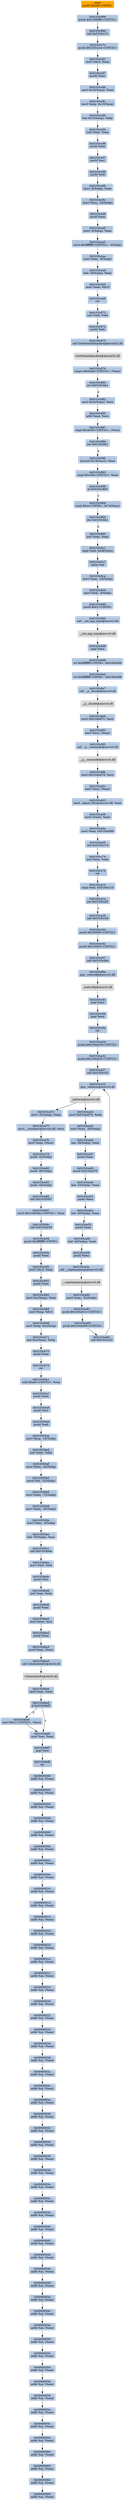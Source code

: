 digraph G {
node[shape=rectangle,style=filled,fillcolor=lightsteelblue,color=lightsteelblue]
bgcolor="transparent"
a0x0103c966pushl_0x28UINT8[label="start\npushl $0x28<UINT8>",color="lightgrey",fillcolor="orange"];
a0x0103c968pushl_0x1006ff0UINT32[label="0x0103c968\npushl $0x1006ff0<UINT32>"];
a0x0103c96dcall_0x0103cc7c[label="0x0103c96d\ncall 0x0103cc7c"];
a0x0103cc7cpushl_0x103ccceUINT32[label="0x0103cc7c\npushl $0x103ccce<UINT32>"];
a0x0103cc81movl_fs_0_eax[label="0x0103cc81\nmovl %fs:0, %eax"];
a0x0103cc87pushl_eax[label="0x0103cc87\npushl %eax"];
a0x0103cc88movl_0x10esp__eax[label="0x0103cc88\nmovl 0x10(%esp), %eax"];
a0x0103cc8cmovl_ebp_0x10esp_[label="0x0103cc8c\nmovl %ebp, 0x10(%esp)"];
a0x0103cc90leal_0x10esp__ebp[label="0x0103cc90\nleal 0x10(%esp), %ebp"];
a0x0103cc94subl_eax_esp[label="0x0103cc94\nsubl %eax, %esp"];
a0x0103cc96pushl_ebx[label="0x0103cc96\npushl %ebx"];
a0x0103cc97pushl_esi[label="0x0103cc97\npushl %esi"];
a0x0103cc98pushl_edi[label="0x0103cc98\npushl %edi"];
a0x0103cc99movl__8ebp__eax[label="0x0103cc99\nmovl -8(%ebp), %eax"];
a0x0103cc9cmovl_esp__24ebp_[label="0x0103cc9c\nmovl %esp, -24(%ebp)"];
a0x0103cc9fpushl_eax[label="0x0103cc9f\npushl %eax"];
a0x0103cca0movl__4ebp__eax[label="0x0103cca0\nmovl -4(%ebp), %eax"];
a0x0103cca3movl_0xffffffffUINT32__4ebp_[label="0x0103cca3\nmovl $0xffffffff<UINT32>, -4(%ebp)"];
a0x0103ccaamovl_eax__8ebp_[label="0x0103ccaa\nmovl %eax, -8(%ebp)"];
a0x0103ccadleal__16ebp__eax[label="0x0103ccad\nleal -16(%ebp), %eax"];
a0x0103ccb0movl_eax_fs_0[label="0x0103ccb0\nmovl %eax, %fs:0"];
a0x0103ccb6ret[label="0x0103ccb6\nret"];
a0x0103c972xorl_edi_edi[label="0x0103c972\nxorl %edi, %edi"];
a0x0103c974pushl_edi[label="0x0103c974\npushl %edi"];
a0x0103c975call_GetModuleHandleA_kernel32_dll[label="0x0103c975\ncall GetModuleHandleA@kernel32.dll"];
GetModuleHandleA_kernel32_dll[label="GetModuleHandleA@kernel32.dll",color="lightgrey",fillcolor="lightgrey"];
a0x0103c97bcmpw_0x5a4dUINT16_eax_[label="0x0103c97b\ncmpw $0x5a4d<UINT16>, (%eax)"];
a0x0103c980jne_0x0103c9a1[label="0x0103c980\njne 0x0103c9a1"];
a0x0103c982movl_0x3ceax__ecx[label="0x0103c982\nmovl 0x3c(%eax), %ecx"];
a0x0103c985addl_eax_ecx[label="0x0103c985\naddl %eax, %ecx"];
a0x0103c987cmpl_0x4550UINT32_ecx_[label="0x0103c987\ncmpl $0x4550<UINT32>, (%ecx)"];
a0x0103c98djne_0x0103c9a1[label="0x0103c98d\njne 0x0103c9a1"];
a0x0103c98fmovzwl_0x18ecx__eax[label="0x0103c98f\nmovzwl 0x18(%ecx), %eax"];
a0x0103c993cmpl_0x10bUINT32_eax[label="0x0103c993\ncmpl $0x10b<UINT32>, %eax"];
a0x0103c998je_0x0103c9b9[label="0x0103c998\nje 0x0103c9b9"];
a0x0103c9b9cmpl_0xeUINT8_0x74ecx_[label="0x0103c9b9\ncmpl $0xe<UINT8>, 0x74(%ecx)"];
a0x0103c9bdjbe_0x0103c9a1[label="0x0103c9bd\njbe 0x0103c9a1"];
a0x0103c9bfxorl_eax_eax[label="0x0103c9bf\nxorl %eax, %eax"];
a0x0103c9c1cmpl_edi_0xe8ecx_[label="0x0103c9c1\ncmpl %edi, 0xe8(%ecx)"];
a0x0103c9c7setne_al[label="0x0103c9c7\nsetne %al"];
a0x0103c9camovl_eax__28ebp_[label="0x0103c9ca\nmovl %eax, -28(%ebp)"];
a0x0103c9cdmovl_edi__4ebp_[label="0x0103c9cd\nmovl %edi, -4(%ebp)"];
a0x0103c9d0pushl_0x1UINT8[label="0x0103c9d0\npushl $0x1<UINT8>"];
a0x0103c9d2call___set_app_type_msvcrt_dll[label="0x0103c9d2\ncall __set_app_type@msvcrt.dll"];
a__set_app_type_msvcrt_dll[label="__set_app_type@msvcrt.dll",color="lightgrey",fillcolor="lightgrey"];
a0x0103c9d8popl_ecx[label="0x0103c9d8\npopl %ecx"];
a0x0103c9d9orl_0xffffffffUINT8_0x0104a584[label="0x0103c9d9\norl $0xffffffff<UINT8>, 0x0104a584"];
a0x0103c9e0orl_0xffffffffUINT8_0x0104a588[label="0x0103c9e0\norl $0xffffffff<UINT8>, 0x0104a588"];
a0x0103c9e7call___p__fmode_msvcrt_dll[label="0x0103c9e7\ncall __p__fmode@msvcrt.dll"];
a__p__fmode_msvcrt_dll[label="__p__fmode@msvcrt.dll",color="lightgrey",fillcolor="lightgrey"];
a0x0103c9edmovl_0x0104a57c_ecx[label="0x0103c9ed\nmovl 0x0104a57c, %ecx"];
a0x0103c9f3movl_ecx_eax_[label="0x0103c9f3\nmovl %ecx, (%eax)"];
a0x0103c9f5call___p__commode_msvcrt_dll[label="0x0103c9f5\ncall __p__commode@msvcrt.dll"];
a__p__commode_msvcrt_dll[label="__p__commode@msvcrt.dll",color="lightgrey",fillcolor="lightgrey"];
a0x0103c9fbmovl_0x0104a578_ecx[label="0x0103c9fb\nmovl 0x0104a578, %ecx"];
a0x0103ca01movl_ecx_eax_[label="0x0103ca01\nmovl %ecx, (%eax)"];
a0x0103ca03movl__adjust_fdiv_msvcrt_dll_eax[label="0x0103ca03\nmovl _adjust_fdiv@msvcrt.dll, %eax"];
a0x0103ca08movl_eax__eax[label="0x0103ca08\nmovl (%eax), %eax"];
a0x0103ca0amovl_eax_0x0104a580[label="0x0103ca0a\nmovl %eax, 0x0104a580"];
a0x0103ca0fcall_0x0103cc74[label="0x0103ca0f\ncall 0x0103cc74"];
a0x0103cc74xorl_eax_eax[label="0x0103cc74\nxorl %eax, %eax"];
a0x0103cc76ret[label="0x0103cc76\nret"];
a0x0103ca14cmpl_edi_0x0104a110[label="0x0103ca14\ncmpl %edi, 0x0104a110"];
a0x0103ca1ajne_0x0103ca28[label="0x0103ca1a\njne 0x0103ca28"];
a0x0103ca28call_0x0103cc5d[label="0x0103ca28\ncall 0x0103cc5d"];
a0x0103cc5dpushl_0x30000UINT32[label="0x0103cc5d\npushl $0x30000<UINT32>"];
a0x0103cc62pushl_0x10000UINT32[label="0x0103cc62\npushl $0x10000<UINT32>"];
a0x0103cc67call_0x0103cdba[label="0x0103cc67\ncall 0x0103cdba"];
a0x0103cdbajmp__controlfp_msvcrt_dll[label="0x0103cdba\njmp _controlfp@msvcrt.dll"];
a_controlfp_msvcrt_dll[label="_controlfp@msvcrt.dll",color="lightgrey",fillcolor="lightgrey"];
a0x0103cc6cpopl_ecx[label="0x0103cc6c\npopl %ecx"];
a0x0103cc6dpopl_ecx[label="0x0103cc6d\npopl %ecx"];
a0x0103cc6eret[label="0x0103cc6e\nret"];
a0x0103ca2dpushl_0x104a024UINT32[label="0x0103ca2d\npushl $0x104a024<UINT32>"];
a0x0103ca32pushl_0x104a020UINT32[label="0x0103ca32\npushl $0x104a020<UINT32>"];
a0x0103ca37call_0x0103cc52[label="0x0103ca37\ncall 0x0103cc52"];
a0x0103cc52jmp__initterm_msvcrt_dll[label="0x0103cc52\njmp _initterm@msvcrt.dll"];
a_initterm_msvcrt_dll[label="_initterm@msvcrt.dll",color="lightgrey",fillcolor="lightgrey"];
a0x0103ca3cmovl_0x0104a574_eax[label="0x0103ca3c\nmovl 0x0104a574, %eax"];
a0x0103ca41movl_eax__36ebp_[label="0x0103ca41\nmovl %eax, -36(%ebp)"];
a0x0103ca44leal__36ebp__eax[label="0x0103ca44\nleal -36(%ebp), %eax"];
a0x0103ca47pushl_eax[label="0x0103ca47\npushl %eax"];
a0x0103ca48pushl_0x0104a570[label="0x0103ca48\npushl 0x0104a570"];
a0x0103ca4eleal__32ebp__eax[label="0x0103ca4e\nleal -32(%ebp), %eax"];
a0x0103ca51pushl_eax[label="0x0103ca51\npushl %eax"];
a0x0103ca52leal__40ebp__eax[label="0x0103ca52\nleal -40(%ebp), %eax"];
a0x0103ca55pushl_eax[label="0x0103ca55\npushl %eax"];
a0x0103ca56leal__44ebp__eax[label="0x0103ca56\nleal -44(%ebp), %eax"];
a0x0103ca59pushl_eax[label="0x0103ca59\npushl %eax"];
a0x0103ca5acall___wgetmainargs_msvcrt_dll[label="0x0103ca5a\ncall __wgetmainargs@msvcrt.dll"];
a__wgetmainargs_msvcrt_dll[label="__wgetmainargs@msvcrt.dll",color="lightgrey",fillcolor="lightgrey"];
a0x0103ca60movl_eax__52ebp_[label="0x0103ca60\nmovl %eax, -52(%ebp)"];
a0x0103ca63pushl_0x104a01cUINT32[label="0x0103ca63\npushl $0x104a01c<UINT32>"];
a0x0103ca68pushl_0x104a000UINT32[label="0x0103ca68\npushl $0x104a000<UINT32>"];
a0x0103ca6dcall_0x0103cc52[label="0x0103ca6d\ncall 0x0103cc52"];
a0x0103ca72movl__32ebp__eax[label="0x0103ca72\nmovl -32(%ebp), %eax"];
a0x0103ca75movl___winitenv_msvcrt_dll_ecx[label="0x0103ca75\nmovl __winitenv@msvcrt.dll, %ecx"];
a0x0103ca7bmovl_eax_ecx_[label="0x0103ca7b\nmovl %eax, (%ecx)"];
a0x0103ca7dpushl__32ebp_[label="0x0103ca7d\npushl -32(%ebp)"];
a0x0103ca80pushl__40ebp_[label="0x0103ca80\npushl -40(%ebp)"];
a0x0103ca83pushl__44ebp_[label="0x0103ca83\npushl -44(%ebp)"];
a0x0103ca86call_0x01035097[label="0x0103ca86\ncall 0x01035097"];
a0x01035097movl_0x10404faUINT32_eax[label="0x01035097\nmovl $0x10404fa<UINT32>, %eax"];
a0x0103509ccall_0x0103cb58[label="0x0103509c\ncall 0x0103cb58"];
a0x0103cb58pushl_0xffffffffUINT8[label="0x0103cb58\npushl $0xffffffff<UINT8>"];
a0x0103cb5apushl_eax[label="0x0103cb5a\npushl %eax"];
a0x0103cb5bmovl_fs_0_eax[label="0x0103cb5b\nmovl %fs:0, %eax"];
a0x0103cb61pushl_eax[label="0x0103cb61\npushl %eax"];
a0x0103cb62movl_0xcesp__eax[label="0x0103cb62\nmovl 0xc(%esp), %eax"];
a0x0103cb66movl_esp_fs_0[label="0x0103cb66\nmovl %esp, %fs:0"];
a0x0103cb6dmovl_ebp_0xcesp_[label="0x0103cb6d\nmovl %ebp, 0xc(%esp)"];
a0x0103cb71leal_0xcesp__ebp[label="0x0103cb71\nleal 0xc(%esp), %ebp"];
a0x0103cb75pushl_eax[label="0x0103cb75\npushl %eax"];
a0x0103cb76ret[label="0x0103cb76\nret"];
a0x010350a1subl_0xe0UINT32_esp[label="0x010350a1\nsubl $0xe0<UINT32>, %esp"];
a0x010350a7pushl_ebx[label="0x010350a7\npushl %ebx"];
a0x010350a8pushl_esi[label="0x010350a8\npushl %esi"];
a0x010350a9pushl_edi[label="0x010350a9\npushl %edi"];
a0x010350aamovl_esp__16ebp_[label="0x010350aa\nmovl %esp, -16(%ebp)"];
a0x010350adxorl_ebx_ebx[label="0x010350ad\nxorl %ebx, %ebx"];
a0x010350afmovl_ebx__44ebp_[label="0x010350af\nmovl %ebx, -44(%ebp)"];
a0x010350b2movb_bl__52ebp_[label="0x010350b2\nmovb %bl, -52(%ebp)"];
a0x010350b5movl_ebx__72ebp_[label="0x010350b5\nmovl %ebx, -72(%ebp)"];
a0x010350b8movl_ebx__20ebp_[label="0x010350b8\nmovl %ebx, -20(%ebp)"];
a0x010350bbmovl_ebx__4ebp_[label="0x010350bb\nmovl %ebx, -4(%ebp)"];
a0x010350beleal__76ebp__ecx[label="0x010350be\nleal -76(%ebp), %ecx"];
a0x010350c1call_0x01034bda[label="0x010350c1\ncall 0x01034bda"];
a0x01034bdamovl_edi_edi[label="0x01034bda\nmovl %edi, %edi"];
a0x01034bdcpushl_esi[label="0x01034bdc\npushl %esi"];
a0x01034bddxorl_eax_eax[label="0x01034bdd\nxorl %eax, %eax"];
a0x01034bdfpushl_eax[label="0x01034bdf\npushl %eax"];
a0x01034be0movl_ecx_esi[label="0x01034be0\nmovl %ecx, %esi"];
a0x01034be2pushl_eax[label="0x01034be2\npushl %eax"];
a0x01034be3movl_eax_esi_[label="0x01034be3\nmovl %eax, (%esi)"];
a0x01034be5call_CoInitializeEx_ole32_dll[label="0x01034be5\ncall CoInitializeEx@ole32.dll"];
CoInitializeEx_ole32_dll[label="CoInitializeEx@ole32.dll",color="lightgrey",fillcolor="lightgrey"];
a0x01034bebtestl_eax_eax[label="0x01034beb\ntestl %eax, %eax"];
a0x01034bedjl_0x01034bf5[label="0x01034bed\njl 0x01034bf5"];
a0x01034befmovl_0x1UINT32_esi_[label="0x01034bef\nmovl $0x1<UINT32>, (%esi)"];
a0x01034bf5movl_esi_eax[label="0x01034bf5\nmovl %esi, %eax"];
a0x01034bf7popl_esi[label="0x01034bf7\npopl %esi"];
a0x01034bf8ret[label="0x01034bf8\nret"];
a0x00000000addb_al_eax_[label="0x00000000\naddb %al, (%eax)"];
a0x00000002addb_al_eax_[label="0x00000002\naddb %al, (%eax)"];
a0x00000004addb_al_eax_[label="0x00000004\naddb %al, (%eax)"];
a0x00000006addb_al_eax_[label="0x00000006\naddb %al, (%eax)"];
a0x00000008addb_al_eax_[label="0x00000008\naddb %al, (%eax)"];
a0x0000000aaddb_al_eax_[label="0x0000000a\naddb %al, (%eax)"];
a0x0000000caddb_al_eax_[label="0x0000000c\naddb %al, (%eax)"];
a0x0000000eaddb_al_eax_[label="0x0000000e\naddb %al, (%eax)"];
a0x00000010addb_al_eax_[label="0x00000010\naddb %al, (%eax)"];
a0x00000012addb_al_eax_[label="0x00000012\naddb %al, (%eax)"];
a0x00000014addb_al_eax_[label="0x00000014\naddb %al, (%eax)"];
a0x00000016addb_al_eax_[label="0x00000016\naddb %al, (%eax)"];
a0x00000018addb_al_eax_[label="0x00000018\naddb %al, (%eax)"];
a0x0000001aaddb_al_eax_[label="0x0000001a\naddb %al, (%eax)"];
a0x0000001caddb_al_eax_[label="0x0000001c\naddb %al, (%eax)"];
a0x0000001eaddb_al_eax_[label="0x0000001e\naddb %al, (%eax)"];
a0x00000020addb_al_eax_[label="0x00000020\naddb %al, (%eax)"];
a0x00000022addb_al_eax_[label="0x00000022\naddb %al, (%eax)"];
a0x00000024addb_al_eax_[label="0x00000024\naddb %al, (%eax)"];
a0x00000026addb_al_eax_[label="0x00000026\naddb %al, (%eax)"];
a0x00000028addb_al_eax_[label="0x00000028\naddb %al, (%eax)"];
a0x0000002aaddb_al_eax_[label="0x0000002a\naddb %al, (%eax)"];
a0x0000002caddb_al_eax_[label="0x0000002c\naddb %al, (%eax)"];
a0x0000002eaddb_al_eax_[label="0x0000002e\naddb %al, (%eax)"];
a0x00000030addb_al_eax_[label="0x00000030\naddb %al, (%eax)"];
a0x00000032addb_al_eax_[label="0x00000032\naddb %al, (%eax)"];
a0x00000034addb_al_eax_[label="0x00000034\naddb %al, (%eax)"];
a0x00000036addb_al_eax_[label="0x00000036\naddb %al, (%eax)"];
a0x00000038addb_al_eax_[label="0x00000038\naddb %al, (%eax)"];
a0x0000003aaddb_al_eax_[label="0x0000003a\naddb %al, (%eax)"];
a0x0000003caddb_al_eax_[label="0x0000003c\naddb %al, (%eax)"];
a0x0000003eaddb_al_eax_[label="0x0000003e\naddb %al, (%eax)"];
a0x00000040addb_al_eax_[label="0x00000040\naddb %al, (%eax)"];
a0x00000042addb_al_eax_[label="0x00000042\naddb %al, (%eax)"];
a0x00000044addb_al_eax_[label="0x00000044\naddb %al, (%eax)"];
a0x00000046addb_al_eax_[label="0x00000046\naddb %al, (%eax)"];
a0x00000048addb_al_eax_[label="0x00000048\naddb %al, (%eax)"];
a0x0000004aaddb_al_eax_[label="0x0000004a\naddb %al, (%eax)"];
a0x0000004caddb_al_eax_[label="0x0000004c\naddb %al, (%eax)"];
a0x0000004eaddb_al_eax_[label="0x0000004e\naddb %al, (%eax)"];
a0x00000050addb_al_eax_[label="0x00000050\naddb %al, (%eax)"];
a0x00000052addb_al_eax_[label="0x00000052\naddb %al, (%eax)"];
a0x00000054addb_al_eax_[label="0x00000054\naddb %al, (%eax)"];
a0x00000056addb_al_eax_[label="0x00000056\naddb %al, (%eax)"];
a0x00000058addb_al_eax_[label="0x00000058\naddb %al, (%eax)"];
a0x0000005aaddb_al_eax_[label="0x0000005a\naddb %al, (%eax)"];
a0x0000005caddb_al_eax_[label="0x0000005c\naddb %al, (%eax)"];
a0x0000005eaddb_al_eax_[label="0x0000005e\naddb %al, (%eax)"];
a0x00000060addb_al_eax_[label="0x00000060\naddb %al, (%eax)"];
a0x00000062addb_al_eax_[label="0x00000062\naddb %al, (%eax)"];
a0x00000064addb_al_eax_[label="0x00000064\naddb %al, (%eax)"];
a0x00000066addb_al_eax_[label="0x00000066\naddb %al, (%eax)"];
a0x0103c966pushl_0x28UINT8 -> a0x0103c968pushl_0x1006ff0UINT32 [color="#000000"];
a0x0103c968pushl_0x1006ff0UINT32 -> a0x0103c96dcall_0x0103cc7c [color="#000000"];
a0x0103c96dcall_0x0103cc7c -> a0x0103cc7cpushl_0x103ccceUINT32 [color="#000000"];
a0x0103cc7cpushl_0x103ccceUINT32 -> a0x0103cc81movl_fs_0_eax [color="#000000"];
a0x0103cc81movl_fs_0_eax -> a0x0103cc87pushl_eax [color="#000000"];
a0x0103cc87pushl_eax -> a0x0103cc88movl_0x10esp__eax [color="#000000"];
a0x0103cc88movl_0x10esp__eax -> a0x0103cc8cmovl_ebp_0x10esp_ [color="#000000"];
a0x0103cc8cmovl_ebp_0x10esp_ -> a0x0103cc90leal_0x10esp__ebp [color="#000000"];
a0x0103cc90leal_0x10esp__ebp -> a0x0103cc94subl_eax_esp [color="#000000"];
a0x0103cc94subl_eax_esp -> a0x0103cc96pushl_ebx [color="#000000"];
a0x0103cc96pushl_ebx -> a0x0103cc97pushl_esi [color="#000000"];
a0x0103cc97pushl_esi -> a0x0103cc98pushl_edi [color="#000000"];
a0x0103cc98pushl_edi -> a0x0103cc99movl__8ebp__eax [color="#000000"];
a0x0103cc99movl__8ebp__eax -> a0x0103cc9cmovl_esp__24ebp_ [color="#000000"];
a0x0103cc9cmovl_esp__24ebp_ -> a0x0103cc9fpushl_eax [color="#000000"];
a0x0103cc9fpushl_eax -> a0x0103cca0movl__4ebp__eax [color="#000000"];
a0x0103cca0movl__4ebp__eax -> a0x0103cca3movl_0xffffffffUINT32__4ebp_ [color="#000000"];
a0x0103cca3movl_0xffffffffUINT32__4ebp_ -> a0x0103ccaamovl_eax__8ebp_ [color="#000000"];
a0x0103ccaamovl_eax__8ebp_ -> a0x0103ccadleal__16ebp__eax [color="#000000"];
a0x0103ccadleal__16ebp__eax -> a0x0103ccb0movl_eax_fs_0 [color="#000000"];
a0x0103ccb0movl_eax_fs_0 -> a0x0103ccb6ret [color="#000000"];
a0x0103ccb6ret -> a0x0103c972xorl_edi_edi [color="#000000"];
a0x0103c972xorl_edi_edi -> a0x0103c974pushl_edi [color="#000000"];
a0x0103c974pushl_edi -> a0x0103c975call_GetModuleHandleA_kernel32_dll [color="#000000"];
a0x0103c975call_GetModuleHandleA_kernel32_dll -> GetModuleHandleA_kernel32_dll [color="#000000"];
GetModuleHandleA_kernel32_dll -> a0x0103c97bcmpw_0x5a4dUINT16_eax_ [color="#000000"];
a0x0103c97bcmpw_0x5a4dUINT16_eax_ -> a0x0103c980jne_0x0103c9a1 [color="#000000"];
a0x0103c980jne_0x0103c9a1 -> a0x0103c982movl_0x3ceax__ecx [color="#000000",label="F"];
a0x0103c982movl_0x3ceax__ecx -> a0x0103c985addl_eax_ecx [color="#000000"];
a0x0103c985addl_eax_ecx -> a0x0103c987cmpl_0x4550UINT32_ecx_ [color="#000000"];
a0x0103c987cmpl_0x4550UINT32_ecx_ -> a0x0103c98djne_0x0103c9a1 [color="#000000"];
a0x0103c98djne_0x0103c9a1 -> a0x0103c98fmovzwl_0x18ecx__eax [color="#000000",label="F"];
a0x0103c98fmovzwl_0x18ecx__eax -> a0x0103c993cmpl_0x10bUINT32_eax [color="#000000"];
a0x0103c993cmpl_0x10bUINT32_eax -> a0x0103c998je_0x0103c9b9 [color="#000000"];
a0x0103c998je_0x0103c9b9 -> a0x0103c9b9cmpl_0xeUINT8_0x74ecx_ [color="#000000",label="T"];
a0x0103c9b9cmpl_0xeUINT8_0x74ecx_ -> a0x0103c9bdjbe_0x0103c9a1 [color="#000000"];
a0x0103c9bdjbe_0x0103c9a1 -> a0x0103c9bfxorl_eax_eax [color="#000000",label="F"];
a0x0103c9bfxorl_eax_eax -> a0x0103c9c1cmpl_edi_0xe8ecx_ [color="#000000"];
a0x0103c9c1cmpl_edi_0xe8ecx_ -> a0x0103c9c7setne_al [color="#000000"];
a0x0103c9c7setne_al -> a0x0103c9camovl_eax__28ebp_ [color="#000000"];
a0x0103c9camovl_eax__28ebp_ -> a0x0103c9cdmovl_edi__4ebp_ [color="#000000"];
a0x0103c9cdmovl_edi__4ebp_ -> a0x0103c9d0pushl_0x1UINT8 [color="#000000"];
a0x0103c9d0pushl_0x1UINT8 -> a0x0103c9d2call___set_app_type_msvcrt_dll [color="#000000"];
a0x0103c9d2call___set_app_type_msvcrt_dll -> a__set_app_type_msvcrt_dll [color="#000000"];
a__set_app_type_msvcrt_dll -> a0x0103c9d8popl_ecx [color="#000000"];
a0x0103c9d8popl_ecx -> a0x0103c9d9orl_0xffffffffUINT8_0x0104a584 [color="#000000"];
a0x0103c9d9orl_0xffffffffUINT8_0x0104a584 -> a0x0103c9e0orl_0xffffffffUINT8_0x0104a588 [color="#000000"];
a0x0103c9e0orl_0xffffffffUINT8_0x0104a588 -> a0x0103c9e7call___p__fmode_msvcrt_dll [color="#000000"];
a0x0103c9e7call___p__fmode_msvcrt_dll -> a__p__fmode_msvcrt_dll [color="#000000"];
a__p__fmode_msvcrt_dll -> a0x0103c9edmovl_0x0104a57c_ecx [color="#000000"];
a0x0103c9edmovl_0x0104a57c_ecx -> a0x0103c9f3movl_ecx_eax_ [color="#000000"];
a0x0103c9f3movl_ecx_eax_ -> a0x0103c9f5call___p__commode_msvcrt_dll [color="#000000"];
a0x0103c9f5call___p__commode_msvcrt_dll -> a__p__commode_msvcrt_dll [color="#000000"];
a__p__commode_msvcrt_dll -> a0x0103c9fbmovl_0x0104a578_ecx [color="#000000"];
a0x0103c9fbmovl_0x0104a578_ecx -> a0x0103ca01movl_ecx_eax_ [color="#000000"];
a0x0103ca01movl_ecx_eax_ -> a0x0103ca03movl__adjust_fdiv_msvcrt_dll_eax [color="#000000"];
a0x0103ca03movl__adjust_fdiv_msvcrt_dll_eax -> a0x0103ca08movl_eax__eax [color="#000000"];
a0x0103ca08movl_eax__eax -> a0x0103ca0amovl_eax_0x0104a580 [color="#000000"];
a0x0103ca0amovl_eax_0x0104a580 -> a0x0103ca0fcall_0x0103cc74 [color="#000000"];
a0x0103ca0fcall_0x0103cc74 -> a0x0103cc74xorl_eax_eax [color="#000000"];
a0x0103cc74xorl_eax_eax -> a0x0103cc76ret [color="#000000"];
a0x0103cc76ret -> a0x0103ca14cmpl_edi_0x0104a110 [color="#000000"];
a0x0103ca14cmpl_edi_0x0104a110 -> a0x0103ca1ajne_0x0103ca28 [color="#000000"];
a0x0103ca1ajne_0x0103ca28 -> a0x0103ca28call_0x0103cc5d [color="#000000",label="T"];
a0x0103ca28call_0x0103cc5d -> a0x0103cc5dpushl_0x30000UINT32 [color="#000000"];
a0x0103cc5dpushl_0x30000UINT32 -> a0x0103cc62pushl_0x10000UINT32 [color="#000000"];
a0x0103cc62pushl_0x10000UINT32 -> a0x0103cc67call_0x0103cdba [color="#000000"];
a0x0103cc67call_0x0103cdba -> a0x0103cdbajmp__controlfp_msvcrt_dll [color="#000000"];
a0x0103cdbajmp__controlfp_msvcrt_dll -> a_controlfp_msvcrt_dll [color="#000000"];
a_controlfp_msvcrt_dll -> a0x0103cc6cpopl_ecx [color="#000000"];
a0x0103cc6cpopl_ecx -> a0x0103cc6dpopl_ecx [color="#000000"];
a0x0103cc6dpopl_ecx -> a0x0103cc6eret [color="#000000"];
a0x0103cc6eret -> a0x0103ca2dpushl_0x104a024UINT32 [color="#000000"];
a0x0103ca2dpushl_0x104a024UINT32 -> a0x0103ca32pushl_0x104a020UINT32 [color="#000000"];
a0x0103ca32pushl_0x104a020UINT32 -> a0x0103ca37call_0x0103cc52 [color="#000000"];
a0x0103ca37call_0x0103cc52 -> a0x0103cc52jmp__initterm_msvcrt_dll [color="#000000"];
a0x0103cc52jmp__initterm_msvcrt_dll -> a_initterm_msvcrt_dll [color="#000000"];
a_initterm_msvcrt_dll -> a0x0103ca3cmovl_0x0104a574_eax [color="#000000"];
a0x0103ca3cmovl_0x0104a574_eax -> a0x0103ca41movl_eax__36ebp_ [color="#000000"];
a0x0103ca41movl_eax__36ebp_ -> a0x0103ca44leal__36ebp__eax [color="#000000"];
a0x0103ca44leal__36ebp__eax -> a0x0103ca47pushl_eax [color="#000000"];
a0x0103ca47pushl_eax -> a0x0103ca48pushl_0x0104a570 [color="#000000"];
a0x0103ca48pushl_0x0104a570 -> a0x0103ca4eleal__32ebp__eax [color="#000000"];
a0x0103ca4eleal__32ebp__eax -> a0x0103ca51pushl_eax [color="#000000"];
a0x0103ca51pushl_eax -> a0x0103ca52leal__40ebp__eax [color="#000000"];
a0x0103ca52leal__40ebp__eax -> a0x0103ca55pushl_eax [color="#000000"];
a0x0103ca55pushl_eax -> a0x0103ca56leal__44ebp__eax [color="#000000"];
a0x0103ca56leal__44ebp__eax -> a0x0103ca59pushl_eax [color="#000000"];
a0x0103ca59pushl_eax -> a0x0103ca5acall___wgetmainargs_msvcrt_dll [color="#000000"];
a0x0103ca5acall___wgetmainargs_msvcrt_dll -> a__wgetmainargs_msvcrt_dll [color="#000000"];
a__wgetmainargs_msvcrt_dll -> a0x0103ca60movl_eax__52ebp_ [color="#000000"];
a0x0103ca60movl_eax__52ebp_ -> a0x0103ca63pushl_0x104a01cUINT32 [color="#000000"];
a0x0103ca63pushl_0x104a01cUINT32 -> a0x0103ca68pushl_0x104a000UINT32 [color="#000000"];
a0x0103ca68pushl_0x104a000UINT32 -> a0x0103ca6dcall_0x0103cc52 [color="#000000"];
a0x0103ca6dcall_0x0103cc52 -> a0x0103cc52jmp__initterm_msvcrt_dll [color="#000000"];
a_initterm_msvcrt_dll -> a0x0103ca72movl__32ebp__eax [color="#000000"];
a0x0103ca72movl__32ebp__eax -> a0x0103ca75movl___winitenv_msvcrt_dll_ecx [color="#000000"];
a0x0103ca75movl___winitenv_msvcrt_dll_ecx -> a0x0103ca7bmovl_eax_ecx_ [color="#000000"];
a0x0103ca7bmovl_eax_ecx_ -> a0x0103ca7dpushl__32ebp_ [color="#000000"];
a0x0103ca7dpushl__32ebp_ -> a0x0103ca80pushl__40ebp_ [color="#000000"];
a0x0103ca80pushl__40ebp_ -> a0x0103ca83pushl__44ebp_ [color="#000000"];
a0x0103ca83pushl__44ebp_ -> a0x0103ca86call_0x01035097 [color="#000000"];
a0x0103ca86call_0x01035097 -> a0x01035097movl_0x10404faUINT32_eax [color="#000000"];
a0x01035097movl_0x10404faUINT32_eax -> a0x0103509ccall_0x0103cb58 [color="#000000"];
a0x0103509ccall_0x0103cb58 -> a0x0103cb58pushl_0xffffffffUINT8 [color="#000000"];
a0x0103cb58pushl_0xffffffffUINT8 -> a0x0103cb5apushl_eax [color="#000000"];
a0x0103cb5apushl_eax -> a0x0103cb5bmovl_fs_0_eax [color="#000000"];
a0x0103cb5bmovl_fs_0_eax -> a0x0103cb61pushl_eax [color="#000000"];
a0x0103cb61pushl_eax -> a0x0103cb62movl_0xcesp__eax [color="#000000"];
a0x0103cb62movl_0xcesp__eax -> a0x0103cb66movl_esp_fs_0 [color="#000000"];
a0x0103cb66movl_esp_fs_0 -> a0x0103cb6dmovl_ebp_0xcesp_ [color="#000000"];
a0x0103cb6dmovl_ebp_0xcesp_ -> a0x0103cb71leal_0xcesp__ebp [color="#000000"];
a0x0103cb71leal_0xcesp__ebp -> a0x0103cb75pushl_eax [color="#000000"];
a0x0103cb75pushl_eax -> a0x0103cb76ret [color="#000000"];
a0x0103cb76ret -> a0x010350a1subl_0xe0UINT32_esp [color="#000000"];
a0x010350a1subl_0xe0UINT32_esp -> a0x010350a7pushl_ebx [color="#000000"];
a0x010350a7pushl_ebx -> a0x010350a8pushl_esi [color="#000000"];
a0x010350a8pushl_esi -> a0x010350a9pushl_edi [color="#000000"];
a0x010350a9pushl_edi -> a0x010350aamovl_esp__16ebp_ [color="#000000"];
a0x010350aamovl_esp__16ebp_ -> a0x010350adxorl_ebx_ebx [color="#000000"];
a0x010350adxorl_ebx_ebx -> a0x010350afmovl_ebx__44ebp_ [color="#000000"];
a0x010350afmovl_ebx__44ebp_ -> a0x010350b2movb_bl__52ebp_ [color="#000000"];
a0x010350b2movb_bl__52ebp_ -> a0x010350b5movl_ebx__72ebp_ [color="#000000"];
a0x010350b5movl_ebx__72ebp_ -> a0x010350b8movl_ebx__20ebp_ [color="#000000"];
a0x010350b8movl_ebx__20ebp_ -> a0x010350bbmovl_ebx__4ebp_ [color="#000000"];
a0x010350bbmovl_ebx__4ebp_ -> a0x010350beleal__76ebp__ecx [color="#000000"];
a0x010350beleal__76ebp__ecx -> a0x010350c1call_0x01034bda [color="#000000"];
a0x010350c1call_0x01034bda -> a0x01034bdamovl_edi_edi [color="#000000"];
a0x01034bdamovl_edi_edi -> a0x01034bdcpushl_esi [color="#000000"];
a0x01034bdcpushl_esi -> a0x01034bddxorl_eax_eax [color="#000000"];
a0x01034bddxorl_eax_eax -> a0x01034bdfpushl_eax [color="#000000"];
a0x01034bdfpushl_eax -> a0x01034be0movl_ecx_esi [color="#000000"];
a0x01034be0movl_ecx_esi -> a0x01034be2pushl_eax [color="#000000"];
a0x01034be2pushl_eax -> a0x01034be3movl_eax_esi_ [color="#000000"];
a0x01034be3movl_eax_esi_ -> a0x01034be5call_CoInitializeEx_ole32_dll [color="#000000"];
a0x01034be5call_CoInitializeEx_ole32_dll -> CoInitializeEx_ole32_dll [color="#000000"];
CoInitializeEx_ole32_dll -> a0x01034bebtestl_eax_eax [color="#000000"];
a0x01034bebtestl_eax_eax -> a0x01034bedjl_0x01034bf5 [color="#000000"];
a0x01034bedjl_0x01034bf5 -> a0x01034befmovl_0x1UINT32_esi_ [color="#000000",label="F"];
a0x01034bedjl_0x01034bf5 -> a0x01034bf5movl_esi_eax [color="#000000",label="T"];
a0x01034bf5movl_esi_eax -> a0x01034bf7popl_esi [color="#000000"];
a0x01034bf7popl_esi -> a0x01034bf8ret [color="#000000"];
a0x01034bf8ret -> a0x00000000addb_al_eax_ [color="#000000"];
a0x00000000addb_al_eax_ -> a0x00000002addb_al_eax_ [color="#000000"];
a0x00000002addb_al_eax_ -> a0x00000004addb_al_eax_ [color="#000000"];
a0x00000004addb_al_eax_ -> a0x00000006addb_al_eax_ [color="#000000"];
a0x00000006addb_al_eax_ -> a0x00000008addb_al_eax_ [color="#000000"];
a0x00000008addb_al_eax_ -> a0x0000000aaddb_al_eax_ [color="#000000"];
a0x0000000aaddb_al_eax_ -> a0x0000000caddb_al_eax_ [color="#000000"];
a0x0000000caddb_al_eax_ -> a0x0000000eaddb_al_eax_ [color="#000000"];
a0x0000000eaddb_al_eax_ -> a0x00000010addb_al_eax_ [color="#000000"];
a0x00000010addb_al_eax_ -> a0x00000012addb_al_eax_ [color="#000000"];
a0x00000012addb_al_eax_ -> a0x00000014addb_al_eax_ [color="#000000"];
a0x00000014addb_al_eax_ -> a0x00000016addb_al_eax_ [color="#000000"];
a0x00000016addb_al_eax_ -> a0x00000018addb_al_eax_ [color="#000000"];
a0x00000018addb_al_eax_ -> a0x0000001aaddb_al_eax_ [color="#000000"];
a0x0000001aaddb_al_eax_ -> a0x0000001caddb_al_eax_ [color="#000000"];
a0x0000001caddb_al_eax_ -> a0x0000001eaddb_al_eax_ [color="#000000"];
a0x0000001eaddb_al_eax_ -> a0x00000020addb_al_eax_ [color="#000000"];
a0x00000020addb_al_eax_ -> a0x00000022addb_al_eax_ [color="#000000"];
a0x00000022addb_al_eax_ -> a0x00000024addb_al_eax_ [color="#000000"];
a0x00000024addb_al_eax_ -> a0x00000026addb_al_eax_ [color="#000000"];
a0x00000026addb_al_eax_ -> a0x00000028addb_al_eax_ [color="#000000"];
a0x00000028addb_al_eax_ -> a0x0000002aaddb_al_eax_ [color="#000000"];
a0x0000002aaddb_al_eax_ -> a0x0000002caddb_al_eax_ [color="#000000"];
a0x0000002caddb_al_eax_ -> a0x0000002eaddb_al_eax_ [color="#000000"];
a0x0000002eaddb_al_eax_ -> a0x00000030addb_al_eax_ [color="#000000"];
a0x00000030addb_al_eax_ -> a0x00000032addb_al_eax_ [color="#000000"];
a0x00000032addb_al_eax_ -> a0x00000034addb_al_eax_ [color="#000000"];
a0x00000034addb_al_eax_ -> a0x00000036addb_al_eax_ [color="#000000"];
a0x00000036addb_al_eax_ -> a0x00000038addb_al_eax_ [color="#000000"];
a0x00000038addb_al_eax_ -> a0x0000003aaddb_al_eax_ [color="#000000"];
a0x0000003aaddb_al_eax_ -> a0x0000003caddb_al_eax_ [color="#000000"];
a0x0000003caddb_al_eax_ -> a0x0000003eaddb_al_eax_ [color="#000000"];
a0x0000003eaddb_al_eax_ -> a0x00000040addb_al_eax_ [color="#000000"];
a0x00000040addb_al_eax_ -> a0x00000042addb_al_eax_ [color="#000000"];
a0x00000042addb_al_eax_ -> a0x00000044addb_al_eax_ [color="#000000"];
a0x00000044addb_al_eax_ -> a0x00000046addb_al_eax_ [color="#000000"];
a0x00000046addb_al_eax_ -> a0x00000048addb_al_eax_ [color="#000000"];
a0x00000048addb_al_eax_ -> a0x0000004aaddb_al_eax_ [color="#000000"];
a0x0000004aaddb_al_eax_ -> a0x0000004caddb_al_eax_ [color="#000000"];
a0x0000004caddb_al_eax_ -> a0x0000004eaddb_al_eax_ [color="#000000"];
a0x0000004eaddb_al_eax_ -> a0x00000050addb_al_eax_ [color="#000000"];
a0x00000050addb_al_eax_ -> a0x00000052addb_al_eax_ [color="#000000"];
a0x00000052addb_al_eax_ -> a0x00000054addb_al_eax_ [color="#000000"];
a0x00000054addb_al_eax_ -> a0x00000056addb_al_eax_ [color="#000000"];
a0x00000056addb_al_eax_ -> a0x00000058addb_al_eax_ [color="#000000"];
a0x00000058addb_al_eax_ -> a0x0000005aaddb_al_eax_ [color="#000000"];
a0x0000005aaddb_al_eax_ -> a0x0000005caddb_al_eax_ [color="#000000"];
a0x0000005caddb_al_eax_ -> a0x0000005eaddb_al_eax_ [color="#000000"];
a0x0000005eaddb_al_eax_ -> a0x00000060addb_al_eax_ [color="#000000"];
a0x00000060addb_al_eax_ -> a0x00000062addb_al_eax_ [color="#000000"];
a0x00000062addb_al_eax_ -> a0x00000064addb_al_eax_ [color="#000000"];
a0x00000064addb_al_eax_ -> a0x00000066addb_al_eax_ [color="#000000"];
a0x01034befmovl_0x1UINT32_esi_ -> a0x01034bf5movl_esi_eax [color="#000000"];
}
